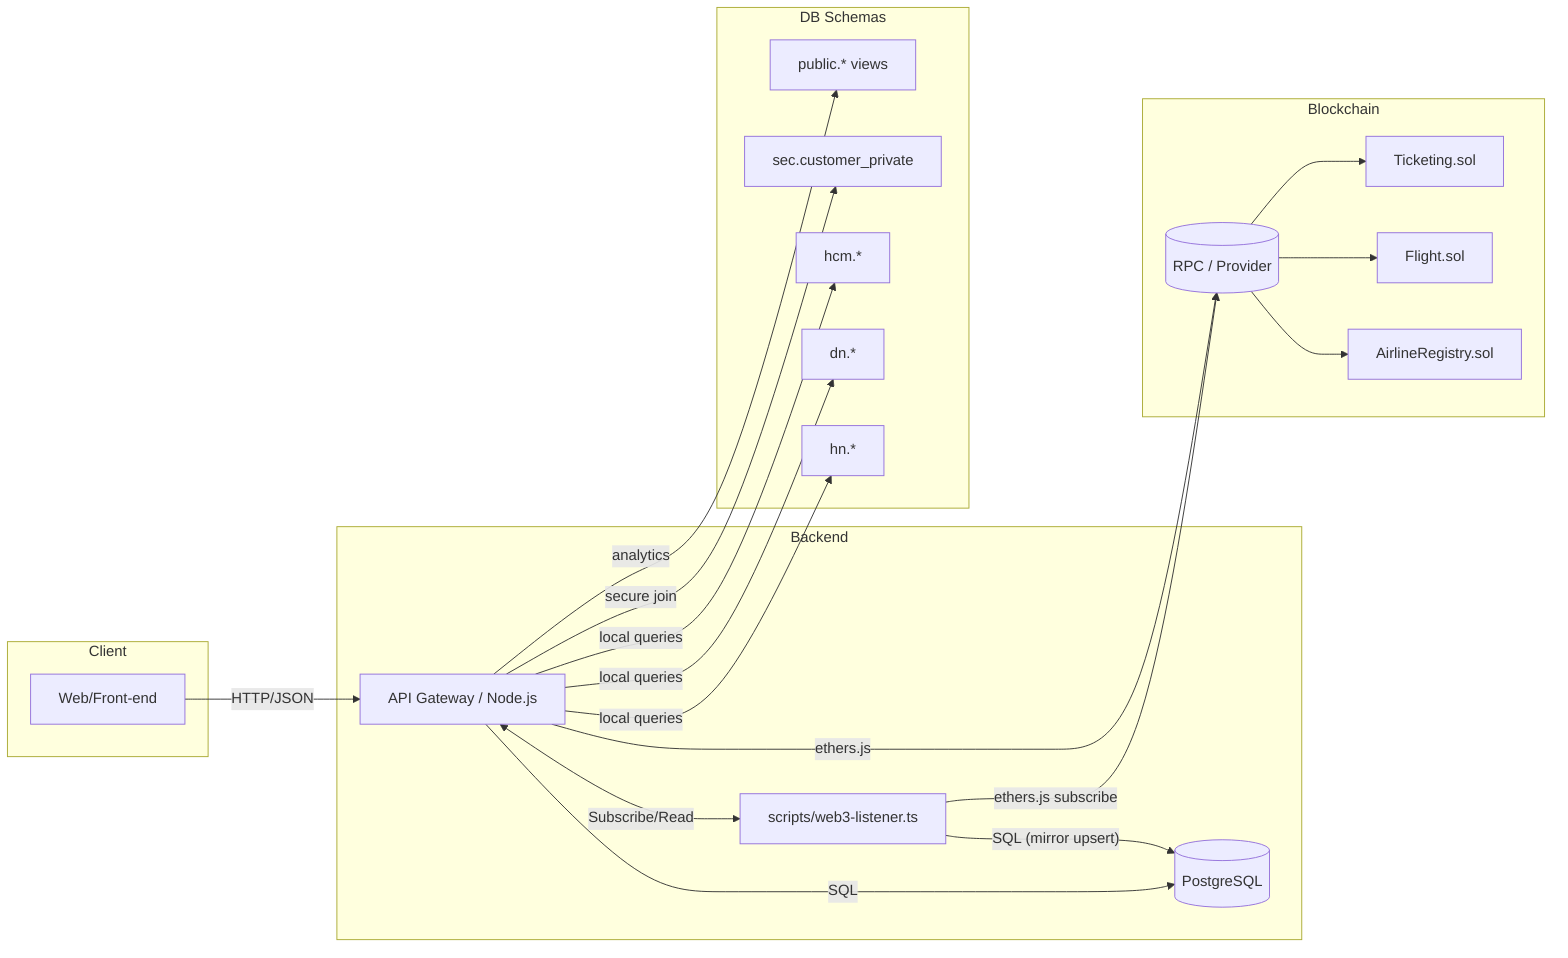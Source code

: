 flowchart LR
    subgraph Client
      UI[Web/Front-end]
    end

    subgraph Backend
      API[API Gateway / Node.js]
      Listener[scripts/web3-listener.ts]
      DB[(PostgreSQL)]
    end

    subgraph Blockchain
      Registry[AirlineRegistry.sol]
      FlightSC[Flight.sol]
      TicketingSC[Ticketing.sol]
      RPC[(RPC / Provider)]
    end

    UI -- HTTP/JSON --> API
    API -- SQL --> DB
    Listener -- SQL (mirror upsert) --> DB
    API <-- Subscribe/Read --> Listener

    API -- ethers.js --> RPC
    Listener -- ethers.js subscribe --> RPC

    RPC --> Registry
    RPC --> FlightSC
    RPC --> TicketingSC

    subgraph DB Schemas
      HN[hn.*]
      DN[dn.*]
      HCM[hcm.*]
      SEC[sec.customer_private]
      PUB[public.* views]
    end

    API -- local queries --> HN
    API -- local queries --> DN
    API -- local queries --> HCM
    API -- secure join --> SEC
    API -- analytics --> PUB